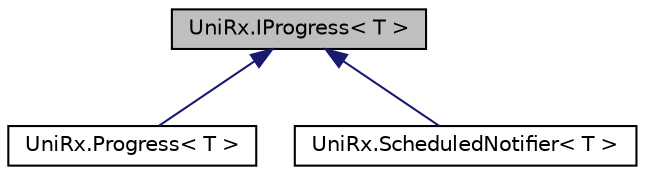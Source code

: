 digraph "UniRx.IProgress&lt; T &gt;"
{
 // LATEX_PDF_SIZE
  edge [fontname="Helvetica",fontsize="10",labelfontname="Helvetica",labelfontsize="10"];
  node [fontname="Helvetica",fontsize="10",shape=record];
  Node1 [label="UniRx.IProgress\< T \>",height=0.2,width=0.4,color="black", fillcolor="grey75", style="filled", fontcolor="black",tooltip=" "];
  Node1 -> Node2 [dir="back",color="midnightblue",fontsize="10",style="solid",fontname="Helvetica"];
  Node2 [label="UniRx.Progress\< T \>",height=0.2,width=0.4,color="black", fillcolor="white", style="filled",URL="$class_uni_rx_1_1_progress.html",tooltip=" "];
  Node1 -> Node3 [dir="back",color="midnightblue",fontsize="10",style="solid",fontname="Helvetica"];
  Node3 [label="UniRx.ScheduledNotifier\< T \>",height=0.2,width=0.4,color="black", fillcolor="white", style="filled",URL="$class_uni_rx_1_1_scheduled_notifier.html",tooltip="Notify value on setuped scheduler."];
}
